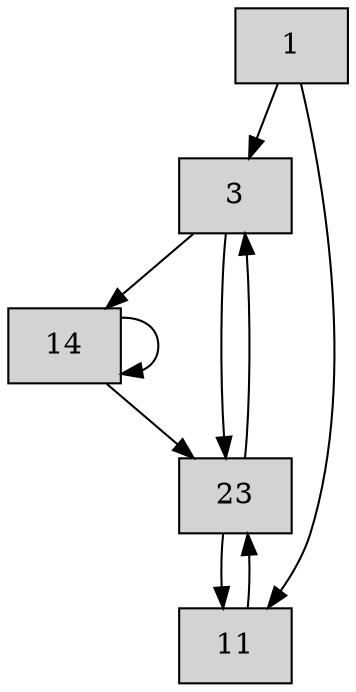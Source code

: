 digraph CFG {
    node[shape=box, style=filled];

    1[label="1"];
    3[label="3"];
    11[label="11"];
    14[label="14"];
    23[label="23"];

    1 -> 11;
    1 -> 3;

    3 -> 14;
    3 -> 23;

    11 -> 23;

    14 -> 14;
    14 -> 23;

    23 -> 3;
    23 -> 11;
}